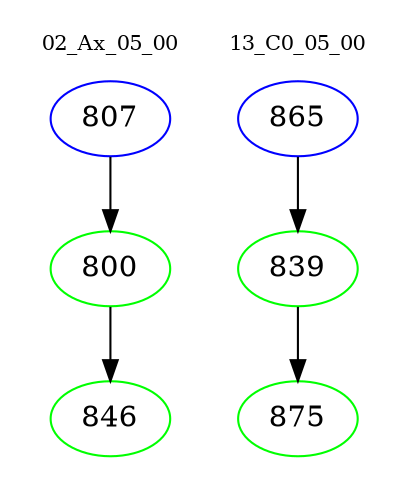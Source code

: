 digraph{
subgraph cluster_0 {
color = white
label = "02_Ax_05_00";
fontsize=10;
T0_807 [label="807", color="blue"]
T0_807 -> T0_800 [color="black"]
T0_800 [label="800", color="green"]
T0_800 -> T0_846 [color="black"]
T0_846 [label="846", color="green"]
}
subgraph cluster_1 {
color = white
label = "13_C0_05_00";
fontsize=10;
T1_865 [label="865", color="blue"]
T1_865 -> T1_839 [color="black"]
T1_839 [label="839", color="green"]
T1_839 -> T1_875 [color="black"]
T1_875 [label="875", color="green"]
}
}
